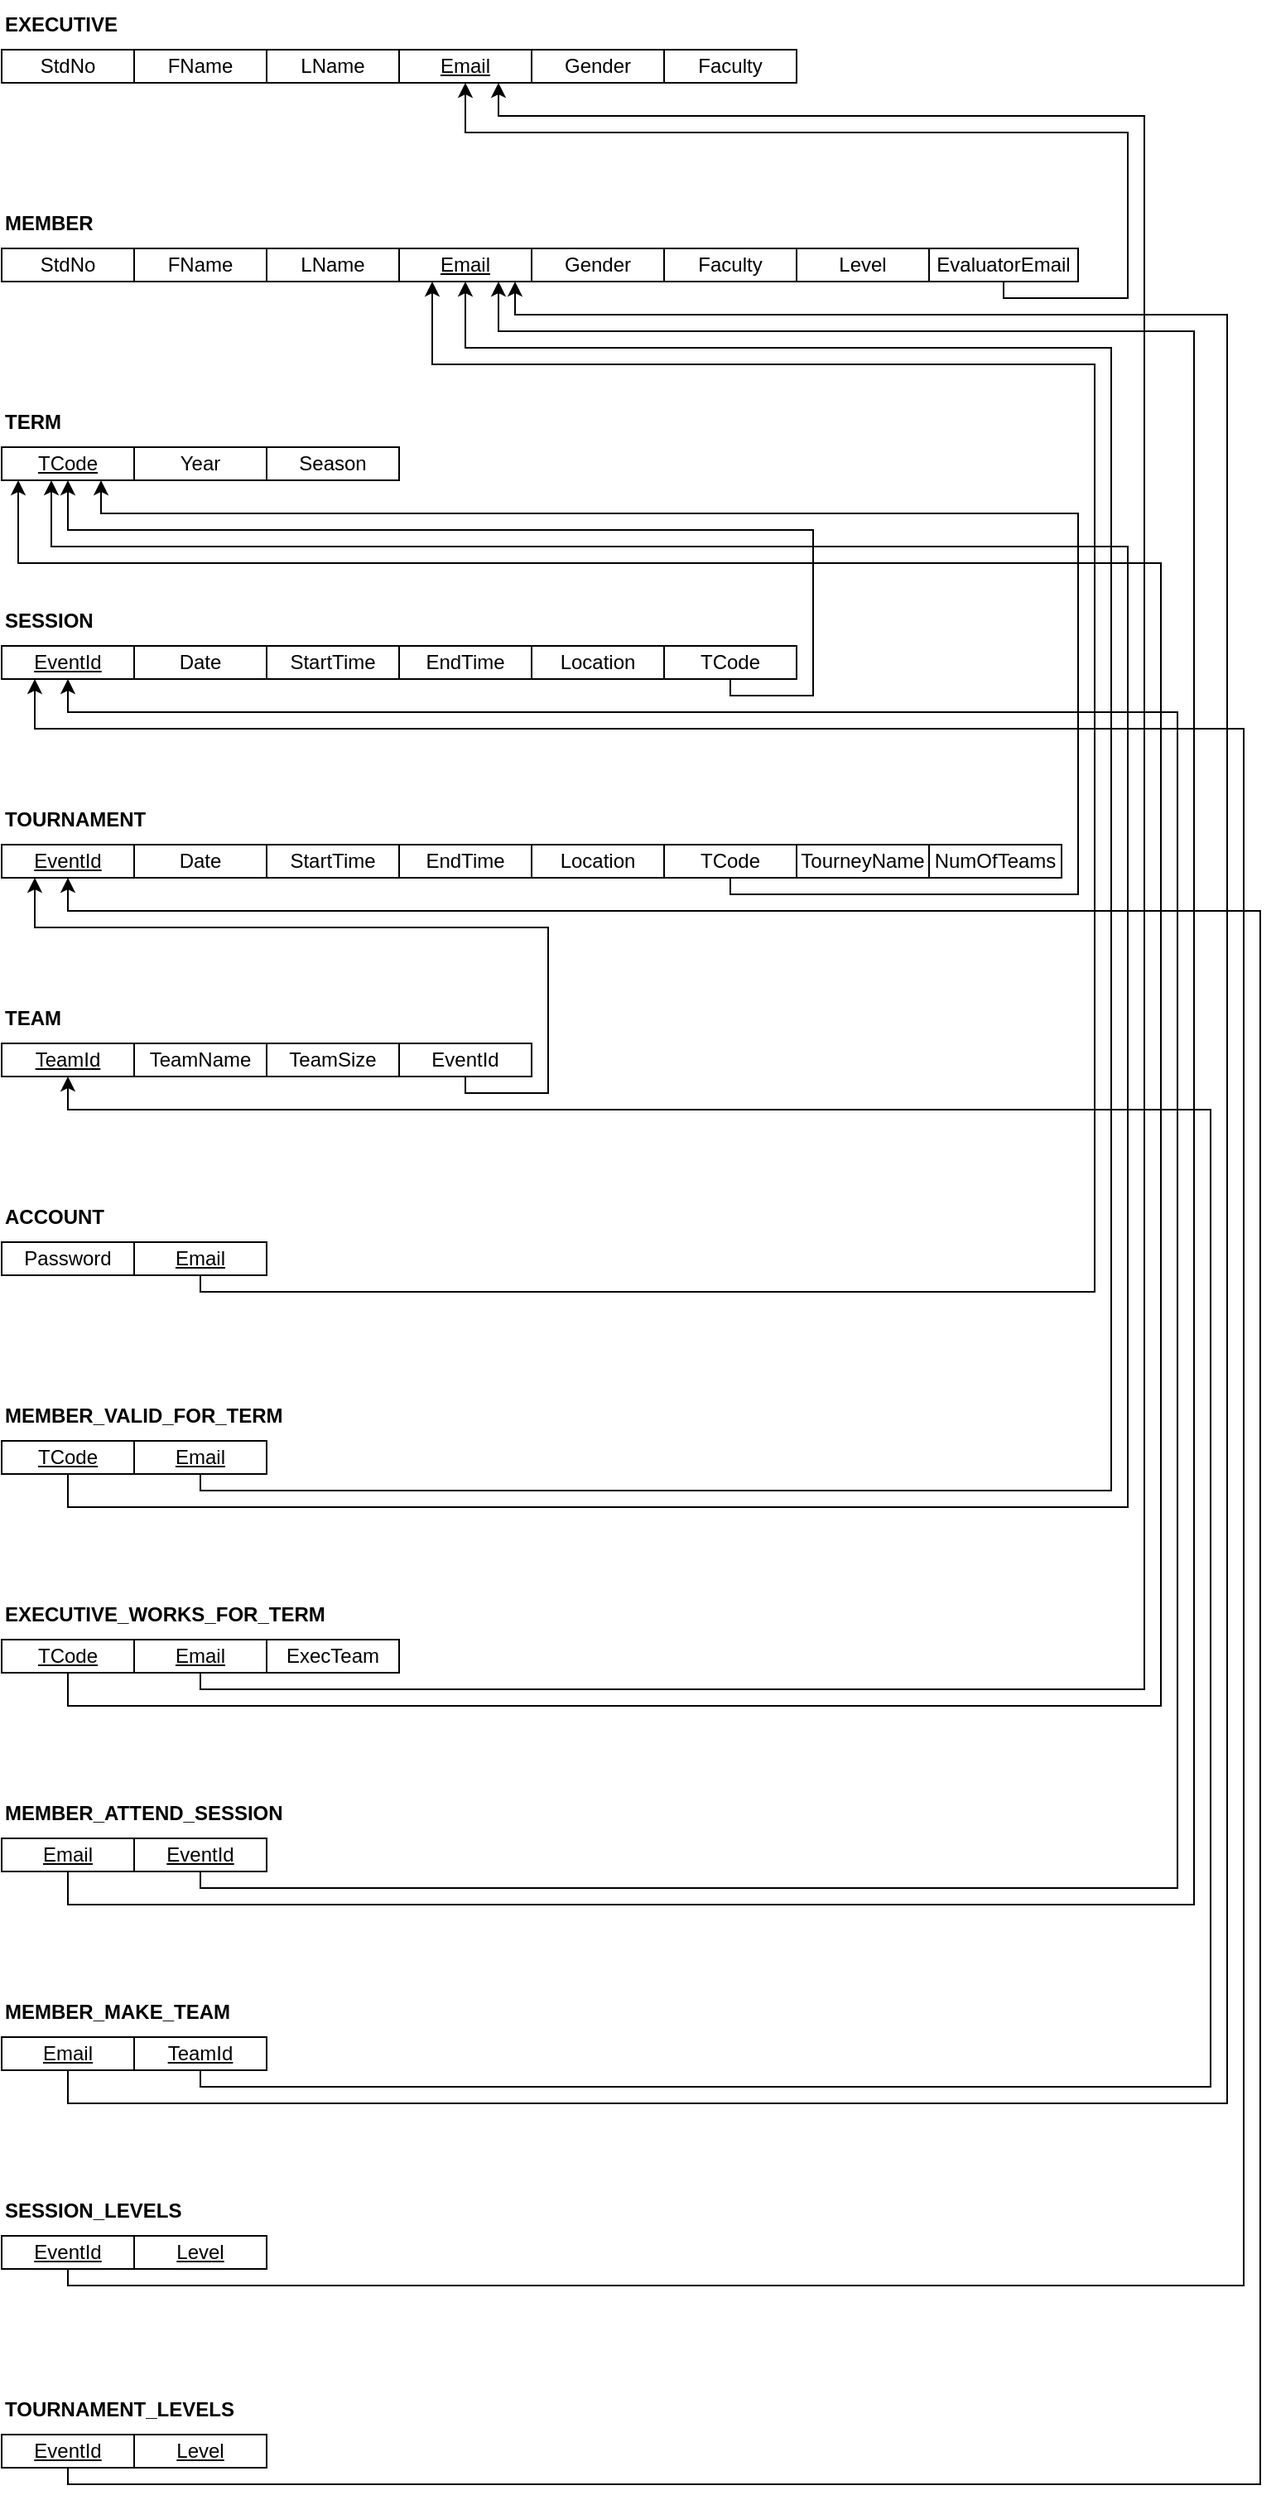 <mxfile version="24.5.5" type="device">
  <diagram name="Page-1" id="RMBeRoWUjYHigYJ5mgv3">
    <mxGraphModel dx="1762" dy="777" grid="1" gridSize="10" guides="1" tooltips="1" connect="1" arrows="1" fold="1" page="1" pageScale="1" pageWidth="850" pageHeight="1100" math="0" shadow="0">
      <root>
        <mxCell id="0" />
        <mxCell id="1" parent="0" />
        <mxCell id="lGFfOPP8RoqFbHj-49rB-1" value="&lt;b&gt;MEMBER&lt;/b&gt;" style="text;html=1;align=left;verticalAlign=middle;resizable=0;points=[];autosize=1;strokeColor=none;fillColor=none;" parent="1" vertex="1">
          <mxGeometry x="40" y="160" width="80" height="30" as="geometry" />
        </mxCell>
        <mxCell id="lGFfOPP8RoqFbHj-49rB-2" value="StdNo" style="whiteSpace=wrap;html=1;" parent="1" vertex="1">
          <mxGeometry x="40" y="190" width="80" height="20" as="geometry" />
        </mxCell>
        <mxCell id="lGFfOPP8RoqFbHj-49rB-3" value="&lt;b&gt;TERM&lt;/b&gt;" style="text;html=1;align=left;verticalAlign=middle;resizable=0;points=[];autosize=1;strokeColor=none;fillColor=none;" parent="1" vertex="1">
          <mxGeometry x="40" y="280" width="60" height="30" as="geometry" />
        </mxCell>
        <mxCell id="lGFfOPP8RoqFbHj-49rB-4" value="TCode" style="whiteSpace=wrap;html=1;fontStyle=4" parent="1" vertex="1">
          <mxGeometry x="40" y="310" width="80" height="20" as="geometry" />
        </mxCell>
        <mxCell id="lGFfOPP8RoqFbHj-49rB-5" value="&lt;b&gt;SESSION&lt;/b&gt;" style="text;html=1;align=left;verticalAlign=middle;resizable=0;points=[];autosize=1;strokeColor=none;fillColor=none;" parent="1" vertex="1">
          <mxGeometry x="40" y="400" width="80" height="30" as="geometry" />
        </mxCell>
        <mxCell id="lGFfOPP8RoqFbHj-49rB-6" value="EventId" style="whiteSpace=wrap;html=1;fontStyle=4" parent="1" vertex="1">
          <mxGeometry x="40" y="430" width="80" height="20" as="geometry" />
        </mxCell>
        <mxCell id="lGFfOPP8RoqFbHj-49rB-7" value="&lt;b&gt;TEAM&lt;/b&gt;" style="text;html=1;align=left;verticalAlign=middle;resizable=0;points=[];autosize=1;strokeColor=none;fillColor=none;" parent="1" vertex="1">
          <mxGeometry x="40" y="640" width="60" height="30" as="geometry" />
        </mxCell>
        <mxCell id="lGFfOPP8RoqFbHj-49rB-8" value="TeamId" style="whiteSpace=wrap;html=1;fontStyle=4" parent="1" vertex="1">
          <mxGeometry x="40" y="670" width="80" height="20" as="geometry" />
        </mxCell>
        <mxCell id="lGFfOPP8RoqFbHj-49rB-10" value="FName" style="whiteSpace=wrap;html=1;" parent="1" vertex="1">
          <mxGeometry x="120" y="190" width="80" height="20" as="geometry" />
        </mxCell>
        <mxCell id="lGFfOPP8RoqFbHj-49rB-11" value="LName" style="whiteSpace=wrap;html=1;" parent="1" vertex="1">
          <mxGeometry x="200" y="190" width="80" height="20" as="geometry" />
        </mxCell>
        <mxCell id="lGFfOPP8RoqFbHj-49rB-12" value="Email" style="whiteSpace=wrap;html=1;fontStyle=4" parent="1" vertex="1">
          <mxGeometry x="280" y="190" width="80" height="20" as="geometry" />
        </mxCell>
        <mxCell id="lGFfOPP8RoqFbHj-49rB-13" value="Gender" style="whiteSpace=wrap;html=1;" parent="1" vertex="1">
          <mxGeometry x="360" y="190" width="80" height="20" as="geometry" />
        </mxCell>
        <mxCell id="lGFfOPP8RoqFbHj-49rB-14" value="Faculty" style="whiteSpace=wrap;html=1;" parent="1" vertex="1">
          <mxGeometry x="440" y="190" width="80" height="20" as="geometry" />
        </mxCell>
        <mxCell id="lGFfOPP8RoqFbHj-49rB-15" value="Year" style="whiteSpace=wrap;html=1;" parent="1" vertex="1">
          <mxGeometry x="120" y="310" width="80" height="20" as="geometry" />
        </mxCell>
        <mxCell id="lGFfOPP8RoqFbHj-49rB-16" value="Season" style="whiteSpace=wrap;html=1;" parent="1" vertex="1">
          <mxGeometry x="200" y="310" width="80" height="20" as="geometry" />
        </mxCell>
        <mxCell id="lGFfOPP8RoqFbHj-49rB-17" value="Date" style="whiteSpace=wrap;html=1;" parent="1" vertex="1">
          <mxGeometry x="120" y="430" width="80" height="20" as="geometry" />
        </mxCell>
        <mxCell id="lGFfOPP8RoqFbHj-49rB-19" value="StartTime" style="whiteSpace=wrap;html=1;" parent="1" vertex="1">
          <mxGeometry x="200" y="430" width="80" height="20" as="geometry" />
        </mxCell>
        <mxCell id="lGFfOPP8RoqFbHj-49rB-20" value="EndTime" style="whiteSpace=wrap;html=1;" parent="1" vertex="1">
          <mxGeometry x="280" y="430" width="80" height="20" as="geometry" />
        </mxCell>
        <mxCell id="lGFfOPP8RoqFbHj-49rB-21" value="Location" style="whiteSpace=wrap;html=1;" parent="1" vertex="1">
          <mxGeometry x="360" y="430" width="80" height="20" as="geometry" />
        </mxCell>
        <mxCell id="lGFfOPP8RoqFbHj-49rB-22" value="TeamName" style="whiteSpace=wrap;html=1;" parent="1" vertex="1">
          <mxGeometry x="120" y="670" width="80" height="20" as="geometry" />
        </mxCell>
        <mxCell id="lGFfOPP8RoqFbHj-49rB-23" value="TeamSize" style="whiteSpace=wrap;html=1;" parent="1" vertex="1">
          <mxGeometry x="200" y="670" width="80" height="20" as="geometry" />
        </mxCell>
        <mxCell id="lGFfOPP8RoqFbHj-49rB-24" value="&lt;b&gt;ACCOUNT&lt;/b&gt;" style="text;html=1;align=left;verticalAlign=middle;resizable=0;points=[];autosize=1;strokeColor=none;fillColor=none;" parent="1" vertex="1">
          <mxGeometry x="40" y="760" width="80" height="30" as="geometry" />
        </mxCell>
        <mxCell id="lGFfOPP8RoqFbHj-49rB-25" value="Password" style="whiteSpace=wrap;html=1;fontStyle=0" parent="1" vertex="1">
          <mxGeometry x="40" y="790" width="80" height="20" as="geometry" />
        </mxCell>
        <mxCell id="lGFfOPP8RoqFbHj-49rB-79" style="edgeStyle=orthogonalEdgeStyle;rounded=0;orthogonalLoop=1;jettySize=auto;html=1;entryX=0.25;entryY=1;entryDx=0;entryDy=0;" parent="1" source="lGFfOPP8RoqFbHj-49rB-26" target="lGFfOPP8RoqFbHj-49rB-12" edge="1">
          <mxGeometry relative="1" as="geometry">
            <Array as="points">
              <mxPoint x="160" y="820" />
              <mxPoint x="700" y="820" />
              <mxPoint x="700" y="260" />
              <mxPoint x="300" y="260" />
            </Array>
          </mxGeometry>
        </mxCell>
        <mxCell id="lGFfOPP8RoqFbHj-49rB-26" value="Email" style="whiteSpace=wrap;html=1;fontStyle=4" parent="1" vertex="1">
          <mxGeometry x="120" y="790" width="80" height="20" as="geometry" />
        </mxCell>
        <mxCell id="lGFfOPP8RoqFbHj-49rB-76" style="edgeStyle=orthogonalEdgeStyle;rounded=0;orthogonalLoop=1;jettySize=auto;html=1;entryX=0.5;entryY=1;entryDx=0;entryDy=0;" parent="1" source="lGFfOPP8RoqFbHj-49rB-28" target="lGFfOPP8RoqFbHj-49rB-4" edge="1">
          <mxGeometry relative="1" as="geometry">
            <Array as="points">
              <mxPoint x="480" y="460" />
              <mxPoint x="530" y="460" />
              <mxPoint x="530" y="360" />
              <mxPoint x="80" y="360" />
            </Array>
          </mxGeometry>
        </mxCell>
        <mxCell id="lGFfOPP8RoqFbHj-49rB-28" value="TCode" style="whiteSpace=wrap;html=1;fontStyle=0" parent="1" vertex="1">
          <mxGeometry x="440" y="430" width="80" height="20" as="geometry" />
        </mxCell>
        <mxCell id="lGFfOPP8RoqFbHj-49rB-78" style="edgeStyle=orthogonalEdgeStyle;rounded=0;orthogonalLoop=1;jettySize=auto;html=1;entryX=0.25;entryY=1;entryDx=0;entryDy=0;" parent="1" source="lGFfOPP8RoqFbHj-49rB-29" target="lGFfOPP8RoqFbHj-49rB-66" edge="1">
          <mxGeometry relative="1" as="geometry">
            <Array as="points">
              <mxPoint x="320" y="700" />
              <mxPoint x="370" y="700" />
              <mxPoint x="370" y="600" />
              <mxPoint x="60" y="600" />
            </Array>
          </mxGeometry>
        </mxCell>
        <mxCell id="lGFfOPP8RoqFbHj-49rB-29" value="EventId" style="whiteSpace=wrap;html=1;fontStyle=0" parent="1" vertex="1">
          <mxGeometry x="280" y="670" width="80" height="20" as="geometry" />
        </mxCell>
        <mxCell id="lGFfOPP8RoqFbHj-49rB-37" value="&lt;b&gt;MEMBER_VALID_FOR_TERM&lt;/b&gt;" style="text;html=1;align=left;verticalAlign=middle;resizable=0;points=[];autosize=1;strokeColor=none;fillColor=none;" parent="1" vertex="1">
          <mxGeometry x="40" y="880" width="190" height="30" as="geometry" />
        </mxCell>
        <mxCell id="lGFfOPP8RoqFbHj-49rB-81" style="edgeStyle=orthogonalEdgeStyle;rounded=0;orthogonalLoop=1;jettySize=auto;html=1;" parent="1" source="lGFfOPP8RoqFbHj-49rB-38" edge="1">
          <mxGeometry relative="1" as="geometry">
            <mxPoint x="70" y="330" as="targetPoint" />
            <Array as="points">
              <mxPoint x="80" y="950" />
              <mxPoint x="720" y="950" />
              <mxPoint x="720" y="370" />
              <mxPoint x="70" y="370" />
              <mxPoint x="70" y="330" />
            </Array>
          </mxGeometry>
        </mxCell>
        <mxCell id="lGFfOPP8RoqFbHj-49rB-38" value="TCode" style="whiteSpace=wrap;html=1;fontStyle=4" parent="1" vertex="1">
          <mxGeometry x="40" y="910" width="80" height="20" as="geometry" />
        </mxCell>
        <mxCell id="lGFfOPP8RoqFbHj-49rB-80" style="edgeStyle=orthogonalEdgeStyle;rounded=0;orthogonalLoop=1;jettySize=auto;html=1;entryX=0.5;entryY=1;entryDx=0;entryDy=0;" parent="1" source="lGFfOPP8RoqFbHj-49rB-39" target="lGFfOPP8RoqFbHj-49rB-12" edge="1">
          <mxGeometry relative="1" as="geometry">
            <Array as="points">
              <mxPoint x="160" y="940" />
              <mxPoint x="710" y="940" />
              <mxPoint x="710" y="250" />
              <mxPoint x="320" y="250" />
            </Array>
          </mxGeometry>
        </mxCell>
        <mxCell id="lGFfOPP8RoqFbHj-49rB-39" value="Email" style="whiteSpace=wrap;html=1;fontStyle=4" parent="1" vertex="1">
          <mxGeometry x="120" y="910" width="80" height="20" as="geometry" />
        </mxCell>
        <mxCell id="lGFfOPP8RoqFbHj-49rB-42" value="&lt;b&gt;EXECUTIVE_WORKS_FOR_TERM&lt;/b&gt;" style="text;html=1;align=left;verticalAlign=middle;resizable=0;points=[];autosize=1;strokeColor=none;fillColor=none;" parent="1" vertex="1">
          <mxGeometry x="40" y="1000" width="220" height="30" as="geometry" />
        </mxCell>
        <mxCell id="lGFfOPP8RoqFbHj-49rB-83" style="edgeStyle=orthogonalEdgeStyle;rounded=0;orthogonalLoop=1;jettySize=auto;html=1;" parent="1" source="lGFfOPP8RoqFbHj-49rB-43" edge="1">
          <mxGeometry relative="1" as="geometry">
            <mxPoint x="50" y="330" as="targetPoint" />
            <Array as="points">
              <mxPoint x="80" y="1070" />
              <mxPoint x="740" y="1070" />
              <mxPoint x="740" y="380" />
              <mxPoint x="50" y="380" />
              <mxPoint x="50" y="330" />
            </Array>
          </mxGeometry>
        </mxCell>
        <mxCell id="lGFfOPP8RoqFbHj-49rB-43" value="TCode" style="whiteSpace=wrap;html=1;fontStyle=4" parent="1" vertex="1">
          <mxGeometry x="40" y="1030" width="80" height="20" as="geometry" />
        </mxCell>
        <mxCell id="lGFfOPP8RoqFbHj-49rB-82" style="edgeStyle=orthogonalEdgeStyle;rounded=0;orthogonalLoop=1;jettySize=auto;html=1;entryX=0.75;entryY=1;entryDx=0;entryDy=0;" parent="1" source="lGFfOPP8RoqFbHj-49rB-44" target="lGFfOPP8RoqFbHj-49rB-60" edge="1">
          <mxGeometry relative="1" as="geometry">
            <Array as="points">
              <mxPoint x="160" y="1060" />
              <mxPoint x="730" y="1060" />
              <mxPoint x="730" y="110" />
              <mxPoint x="340" y="110" />
            </Array>
          </mxGeometry>
        </mxCell>
        <mxCell id="lGFfOPP8RoqFbHj-49rB-44" value="Email" style="whiteSpace=wrap;html=1;fontStyle=4" parent="1" vertex="1">
          <mxGeometry x="120" y="1030" width="80" height="20" as="geometry" />
        </mxCell>
        <mxCell id="lGFfOPP8RoqFbHj-49rB-47" value="&lt;b&gt;MEMBER_ATTEND_SESSION&lt;/b&gt;" style="text;html=1;align=left;verticalAlign=middle;resizable=0;points=[];autosize=1;strokeColor=none;fillColor=none;" parent="1" vertex="1">
          <mxGeometry x="40" y="1120" width="190" height="30" as="geometry" />
        </mxCell>
        <mxCell id="lGFfOPP8RoqFbHj-49rB-84" style="edgeStyle=orthogonalEdgeStyle;rounded=0;orthogonalLoop=1;jettySize=auto;html=1;entryX=0.75;entryY=1;entryDx=0;entryDy=0;" parent="1" source="lGFfOPP8RoqFbHj-49rB-48" target="lGFfOPP8RoqFbHj-49rB-12" edge="1">
          <mxGeometry relative="1" as="geometry">
            <Array as="points">
              <mxPoint x="80" y="1190" />
              <mxPoint x="760" y="1190" />
              <mxPoint x="760" y="240" />
              <mxPoint x="340" y="240" />
            </Array>
          </mxGeometry>
        </mxCell>
        <mxCell id="lGFfOPP8RoqFbHj-49rB-48" value="Email" style="whiteSpace=wrap;html=1;fontStyle=4" parent="1" vertex="1">
          <mxGeometry x="40" y="1150" width="80" height="20" as="geometry" />
        </mxCell>
        <mxCell id="lGFfOPP8RoqFbHj-49rB-85" style="edgeStyle=orthogonalEdgeStyle;rounded=0;orthogonalLoop=1;jettySize=auto;html=1;entryX=0.5;entryY=1;entryDx=0;entryDy=0;" parent="1" source="lGFfOPP8RoqFbHj-49rB-49" target="lGFfOPP8RoqFbHj-49rB-6" edge="1">
          <mxGeometry relative="1" as="geometry">
            <Array as="points">
              <mxPoint x="160" y="1180" />
              <mxPoint x="750" y="1180" />
              <mxPoint x="750" y="470" />
              <mxPoint x="80" y="470" />
            </Array>
          </mxGeometry>
        </mxCell>
        <mxCell id="lGFfOPP8RoqFbHj-49rB-49" value="EventId" style="whiteSpace=wrap;html=1;fontStyle=4" parent="1" vertex="1">
          <mxGeometry x="120" y="1150" width="80" height="20" as="geometry" />
        </mxCell>
        <mxCell id="lGFfOPP8RoqFbHj-49rB-50" value="&lt;b&gt;MEMBER_MAKE_TEAM&lt;/b&gt;" style="text;html=1;align=left;verticalAlign=middle;resizable=0;points=[];autosize=1;strokeColor=none;fillColor=none;" parent="1" vertex="1">
          <mxGeometry x="40" y="1240" width="160" height="30" as="geometry" />
        </mxCell>
        <mxCell id="lGFfOPP8RoqFbHj-49rB-86" style="edgeStyle=orthogonalEdgeStyle;rounded=0;orthogonalLoop=1;jettySize=auto;html=1;" parent="1" source="lGFfOPP8RoqFbHj-49rB-51" edge="1">
          <mxGeometry relative="1" as="geometry">
            <mxPoint x="350" y="210" as="targetPoint" />
            <Array as="points">
              <mxPoint x="80" y="1310" />
              <mxPoint x="780" y="1310" />
              <mxPoint x="780" y="230" />
              <mxPoint x="350" y="230" />
            </Array>
          </mxGeometry>
        </mxCell>
        <mxCell id="lGFfOPP8RoqFbHj-49rB-51" value="Email" style="whiteSpace=wrap;html=1;fontStyle=4" parent="1" vertex="1">
          <mxGeometry x="40" y="1270" width="80" height="20" as="geometry" />
        </mxCell>
        <mxCell id="lGFfOPP8RoqFbHj-49rB-87" style="edgeStyle=orthogonalEdgeStyle;rounded=0;orthogonalLoop=1;jettySize=auto;html=1;entryX=0.5;entryY=1;entryDx=0;entryDy=0;" parent="1" source="lGFfOPP8RoqFbHj-49rB-52" target="lGFfOPP8RoqFbHj-49rB-8" edge="1">
          <mxGeometry relative="1" as="geometry">
            <Array as="points">
              <mxPoint x="160" y="1300" />
              <mxPoint x="770" y="1300" />
              <mxPoint x="770" y="710" />
              <mxPoint x="80" y="710" />
            </Array>
          </mxGeometry>
        </mxCell>
        <mxCell id="lGFfOPP8RoqFbHj-49rB-52" value="TeamId" style="whiteSpace=wrap;html=1;fontStyle=4" parent="1" vertex="1">
          <mxGeometry x="120" y="1270" width="80" height="20" as="geometry" />
        </mxCell>
        <mxCell id="lGFfOPP8RoqFbHj-49rB-53" value="&lt;b&gt;SESSION_LEVELS&lt;/b&gt;" style="text;html=1;align=left;verticalAlign=middle;resizable=0;points=[];autosize=1;strokeColor=none;fillColor=none;" parent="1" vertex="1">
          <mxGeometry x="40" y="1360" width="130" height="30" as="geometry" />
        </mxCell>
        <mxCell id="lGFfOPP8RoqFbHj-49rB-92" style="edgeStyle=orthogonalEdgeStyle;rounded=0;orthogonalLoop=1;jettySize=auto;html=1;" parent="1" source="lGFfOPP8RoqFbHj-49rB-54" edge="1">
          <mxGeometry relative="1" as="geometry">
            <mxPoint x="60" y="450" as="targetPoint" />
            <Array as="points">
              <mxPoint x="80" y="1420" />
              <mxPoint x="790" y="1420" />
              <mxPoint x="790" y="480" />
              <mxPoint x="60" y="480" />
            </Array>
          </mxGeometry>
        </mxCell>
        <mxCell id="lGFfOPP8RoqFbHj-49rB-54" value="EventId" style="whiteSpace=wrap;html=1;fontStyle=4" parent="1" vertex="1">
          <mxGeometry x="40" y="1390" width="80" height="20" as="geometry" />
        </mxCell>
        <mxCell id="lGFfOPP8RoqFbHj-49rB-55" value="Level" style="whiteSpace=wrap;html=1;fontStyle=4" parent="1" vertex="1">
          <mxGeometry x="120" y="1390" width="80" height="20" as="geometry" />
        </mxCell>
        <mxCell id="lGFfOPP8RoqFbHj-49rB-56" value="&lt;b&gt;EXECUTIVE&lt;/b&gt;" style="text;html=1;align=left;verticalAlign=middle;resizable=0;points=[];autosize=1;strokeColor=none;fillColor=none;" parent="1" vertex="1">
          <mxGeometry x="40" y="40" width="90" height="30" as="geometry" />
        </mxCell>
        <mxCell id="lGFfOPP8RoqFbHj-49rB-57" value="StdNo" style="whiteSpace=wrap;html=1;" parent="1" vertex="1">
          <mxGeometry x="40" y="70" width="80" height="20" as="geometry" />
        </mxCell>
        <mxCell id="lGFfOPP8RoqFbHj-49rB-58" value="FName" style="whiteSpace=wrap;html=1;" parent="1" vertex="1">
          <mxGeometry x="120" y="70" width="80" height="20" as="geometry" />
        </mxCell>
        <mxCell id="lGFfOPP8RoqFbHj-49rB-59" value="LName" style="whiteSpace=wrap;html=1;" parent="1" vertex="1">
          <mxGeometry x="200" y="70" width="80" height="20" as="geometry" />
        </mxCell>
        <mxCell id="lGFfOPP8RoqFbHj-49rB-60" value="Email" style="whiteSpace=wrap;html=1;fontStyle=4" parent="1" vertex="1">
          <mxGeometry x="280" y="70" width="80" height="20" as="geometry" />
        </mxCell>
        <mxCell id="lGFfOPP8RoqFbHj-49rB-61" value="Gender" style="whiteSpace=wrap;html=1;" parent="1" vertex="1">
          <mxGeometry x="360" y="70" width="80" height="20" as="geometry" />
        </mxCell>
        <mxCell id="lGFfOPP8RoqFbHj-49rB-62" value="Faculty" style="whiteSpace=wrap;html=1;" parent="1" vertex="1">
          <mxGeometry x="440" y="70" width="80" height="20" as="geometry" />
        </mxCell>
        <mxCell id="lGFfOPP8RoqFbHj-49rB-64" value="Level" style="whiteSpace=wrap;html=1;" parent="1" vertex="1">
          <mxGeometry x="520" y="190" width="80" height="20" as="geometry" />
        </mxCell>
        <mxCell id="lGFfOPP8RoqFbHj-49rB-65" value="&lt;b&gt;TOURNAMENT&lt;/b&gt;" style="text;html=1;align=left;verticalAlign=middle;resizable=0;points=[];autosize=1;strokeColor=none;fillColor=none;" parent="1" vertex="1">
          <mxGeometry x="40" y="520" width="110" height="30" as="geometry" />
        </mxCell>
        <mxCell id="lGFfOPP8RoqFbHj-49rB-66" value="EventId" style="whiteSpace=wrap;html=1;fontStyle=4" parent="1" vertex="1">
          <mxGeometry x="40" y="550" width="80" height="20" as="geometry" />
        </mxCell>
        <mxCell id="lGFfOPP8RoqFbHj-49rB-67" value="Date" style="whiteSpace=wrap;html=1;" parent="1" vertex="1">
          <mxGeometry x="120" y="550" width="80" height="20" as="geometry" />
        </mxCell>
        <mxCell id="lGFfOPP8RoqFbHj-49rB-68" value="StartTime" style="whiteSpace=wrap;html=1;" parent="1" vertex="1">
          <mxGeometry x="200" y="550" width="80" height="20" as="geometry" />
        </mxCell>
        <mxCell id="lGFfOPP8RoqFbHj-49rB-69" value="EndTime" style="whiteSpace=wrap;html=1;" parent="1" vertex="1">
          <mxGeometry x="280" y="550" width="80" height="20" as="geometry" />
        </mxCell>
        <mxCell id="lGFfOPP8RoqFbHj-49rB-70" value="Location" style="whiteSpace=wrap;html=1;" parent="1" vertex="1">
          <mxGeometry x="360" y="550" width="80" height="20" as="geometry" />
        </mxCell>
        <mxCell id="lGFfOPP8RoqFbHj-49rB-77" style="edgeStyle=orthogonalEdgeStyle;rounded=0;orthogonalLoop=1;jettySize=auto;html=1;entryX=0.75;entryY=1;entryDx=0;entryDy=0;" parent="1" source="lGFfOPP8RoqFbHj-49rB-71" target="lGFfOPP8RoqFbHj-49rB-4" edge="1">
          <mxGeometry relative="1" as="geometry">
            <Array as="points">
              <mxPoint x="480" y="580" />
              <mxPoint x="690" y="580" />
              <mxPoint x="690" y="350" />
              <mxPoint x="100" y="350" />
            </Array>
          </mxGeometry>
        </mxCell>
        <mxCell id="lGFfOPP8RoqFbHj-49rB-71" value="TCode" style="whiteSpace=wrap;html=1;fontStyle=0" parent="1" vertex="1">
          <mxGeometry x="440" y="550" width="80" height="20" as="geometry" />
        </mxCell>
        <mxCell id="lGFfOPP8RoqFbHj-49rB-73" value="TourneyName" style="whiteSpace=wrap;html=1;fontStyle=0" parent="1" vertex="1">
          <mxGeometry x="520" y="550" width="80" height="20" as="geometry" />
        </mxCell>
        <mxCell id="lGFfOPP8RoqFbHj-49rB-75" value="NumOfTeams" style="whiteSpace=wrap;html=1;fontStyle=0" parent="1" vertex="1">
          <mxGeometry x="600" y="550" width="80" height="20" as="geometry" />
        </mxCell>
        <mxCell id="lGFfOPP8RoqFbHj-49rB-89" value="&lt;b&gt;TOURNAMENT_LEVELS&lt;/b&gt;" style="text;html=1;align=left;verticalAlign=middle;resizable=0;points=[];autosize=1;strokeColor=none;fillColor=none;" parent="1" vertex="1">
          <mxGeometry x="40" y="1480" width="160" height="30" as="geometry" />
        </mxCell>
        <mxCell id="lGFfOPP8RoqFbHj-49rB-94" style="edgeStyle=orthogonalEdgeStyle;rounded=0;orthogonalLoop=1;jettySize=auto;html=1;" parent="1" source="lGFfOPP8RoqFbHj-49rB-90" edge="1">
          <mxGeometry relative="1" as="geometry">
            <mxPoint x="80" y="570" as="targetPoint" />
            <Array as="points">
              <mxPoint x="80" y="1540" />
              <mxPoint x="800" y="1540" />
              <mxPoint x="800" y="590" />
              <mxPoint x="80" y="590" />
            </Array>
          </mxGeometry>
        </mxCell>
        <mxCell id="lGFfOPP8RoqFbHj-49rB-90" value="EventId" style="whiteSpace=wrap;html=1;fontStyle=4" parent="1" vertex="1">
          <mxGeometry x="40" y="1510" width="80" height="20" as="geometry" />
        </mxCell>
        <mxCell id="lGFfOPP8RoqFbHj-49rB-91" value="Level" style="whiteSpace=wrap;html=1;fontStyle=4" parent="1" vertex="1">
          <mxGeometry x="120" y="1510" width="80" height="20" as="geometry" />
        </mxCell>
        <mxCell id="VSkRDwIimp3uAwXAARtj-3" style="edgeStyle=orthogonalEdgeStyle;rounded=0;orthogonalLoop=1;jettySize=auto;html=1;entryX=0.5;entryY=1;entryDx=0;entryDy=0;" parent="1" source="VSkRDwIimp3uAwXAARtj-2" target="lGFfOPP8RoqFbHj-49rB-60" edge="1">
          <mxGeometry relative="1" as="geometry">
            <Array as="points">
              <mxPoint x="645" y="220" />
              <mxPoint x="720" y="220" />
              <mxPoint x="720" y="120" />
              <mxPoint x="320" y="120" />
            </Array>
          </mxGeometry>
        </mxCell>
        <mxCell id="VSkRDwIimp3uAwXAARtj-2" value="EvaluatorEmail" style="whiteSpace=wrap;html=1;" parent="1" vertex="1">
          <mxGeometry x="600" y="190" width="90" height="20" as="geometry" />
        </mxCell>
        <mxCell id="VSkRDwIimp3uAwXAARtj-4" value="ExecTeam" style="whiteSpace=wrap;html=1;" parent="1" vertex="1">
          <mxGeometry x="200" y="1030" width="80" height="20" as="geometry" />
        </mxCell>
      </root>
    </mxGraphModel>
  </diagram>
</mxfile>
